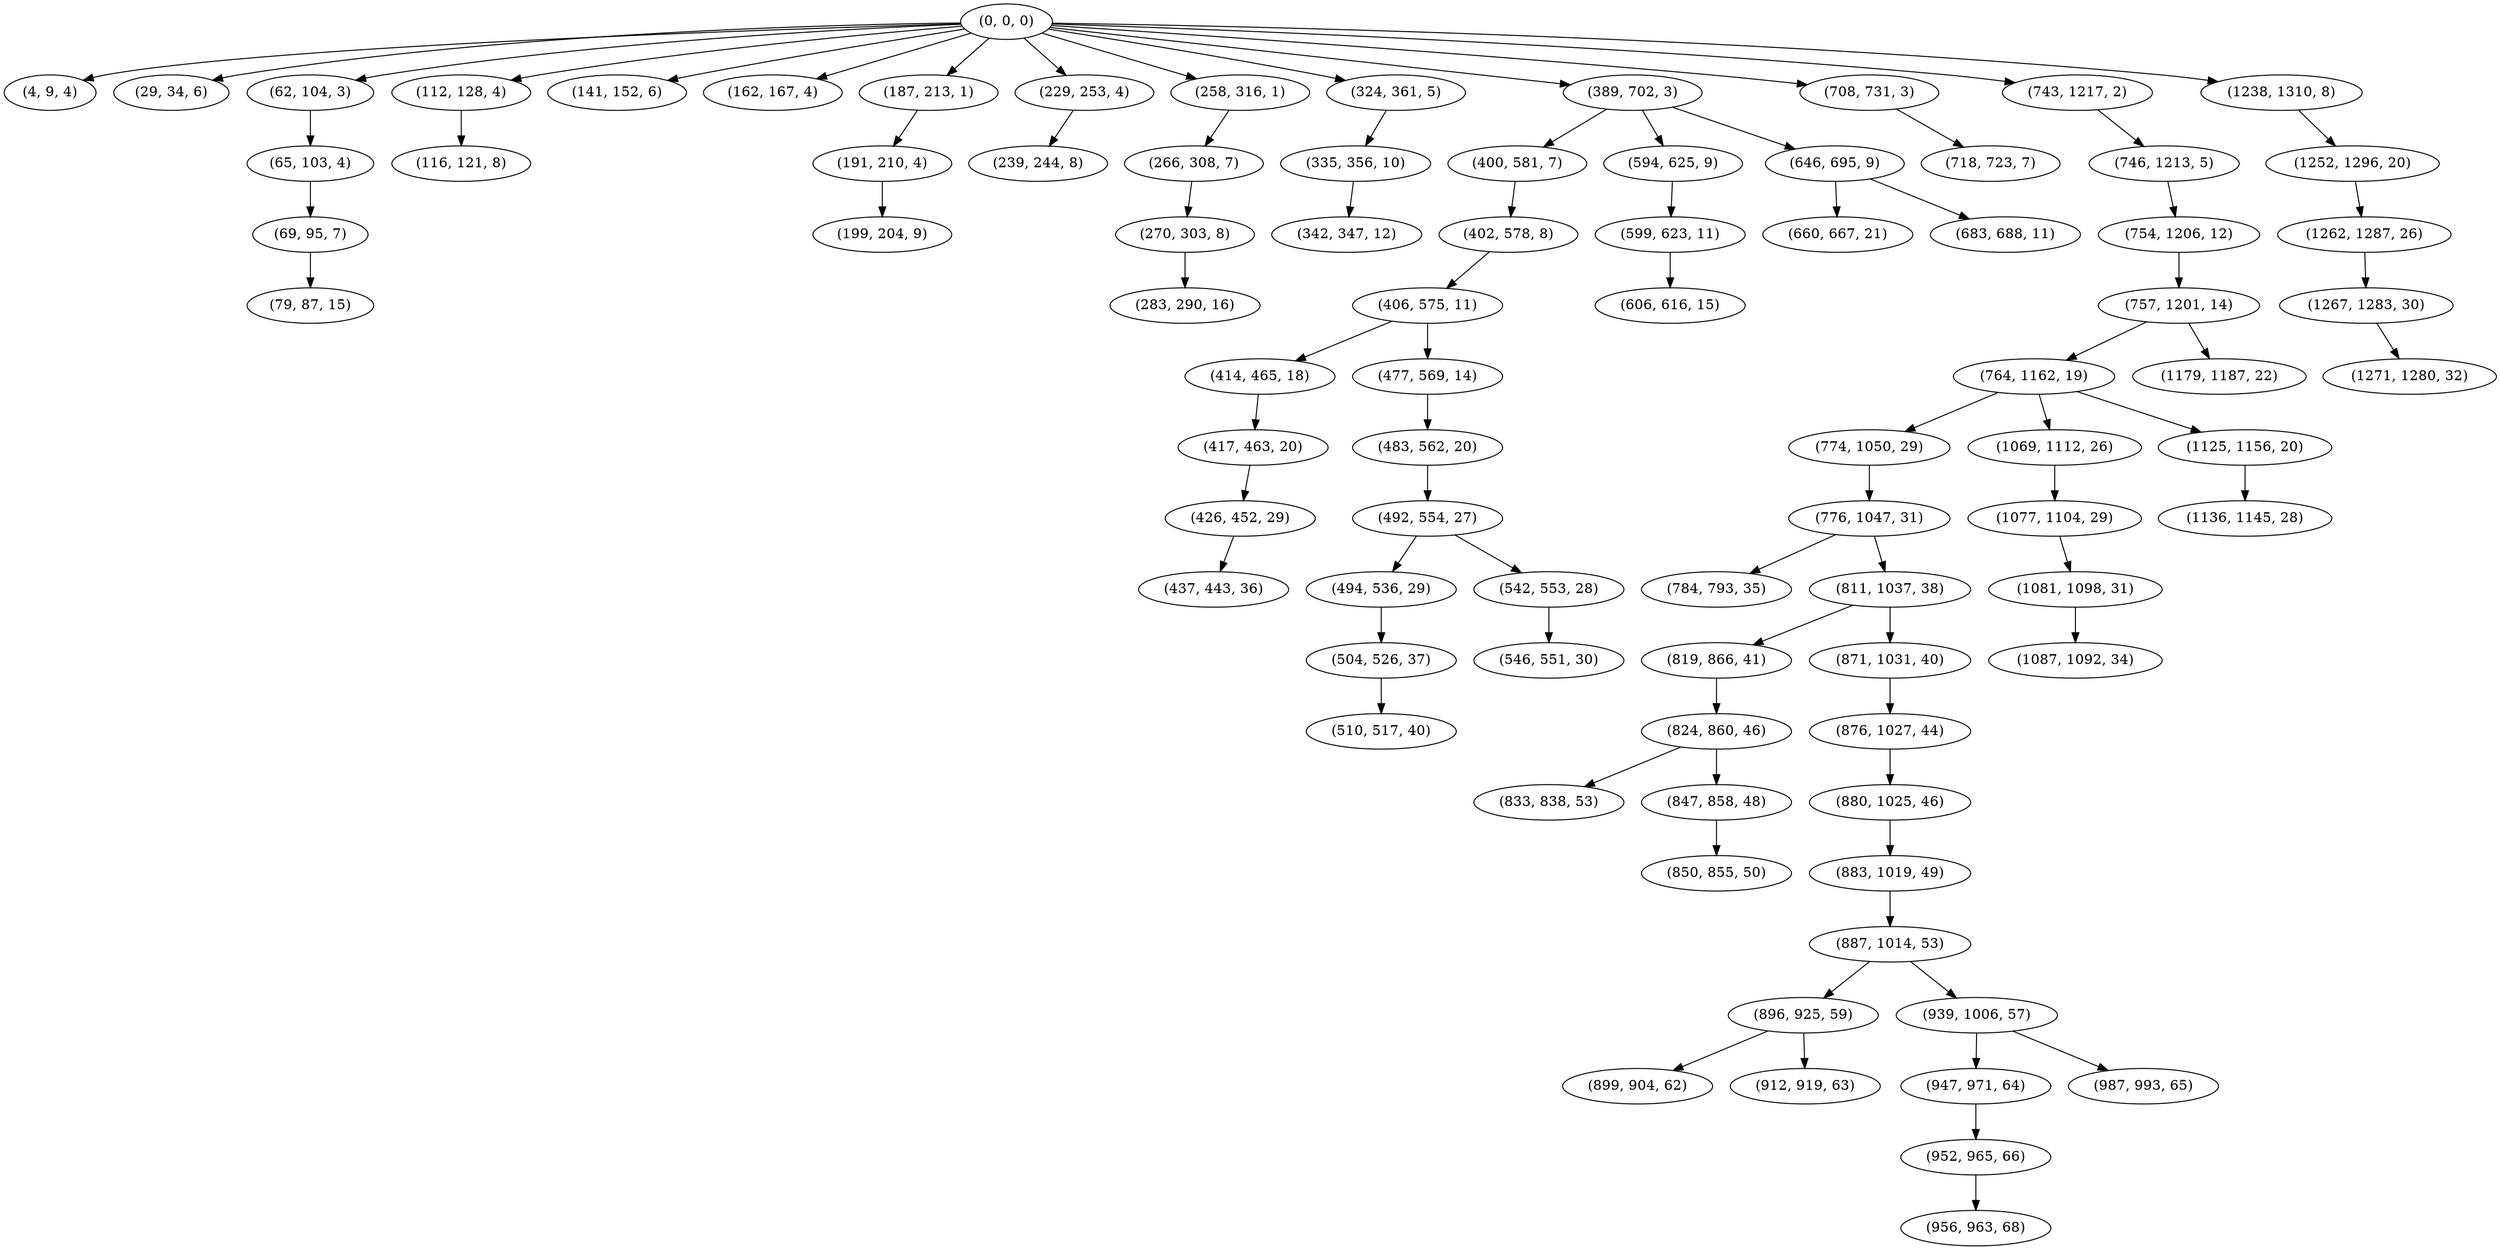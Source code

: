 digraph tree {
    "(0, 0, 0)";
    "(4, 9, 4)";
    "(29, 34, 6)";
    "(62, 104, 3)";
    "(65, 103, 4)";
    "(69, 95, 7)";
    "(79, 87, 15)";
    "(112, 128, 4)";
    "(116, 121, 8)";
    "(141, 152, 6)";
    "(162, 167, 4)";
    "(187, 213, 1)";
    "(191, 210, 4)";
    "(199, 204, 9)";
    "(229, 253, 4)";
    "(239, 244, 8)";
    "(258, 316, 1)";
    "(266, 308, 7)";
    "(270, 303, 8)";
    "(283, 290, 16)";
    "(324, 361, 5)";
    "(335, 356, 10)";
    "(342, 347, 12)";
    "(389, 702, 3)";
    "(400, 581, 7)";
    "(402, 578, 8)";
    "(406, 575, 11)";
    "(414, 465, 18)";
    "(417, 463, 20)";
    "(426, 452, 29)";
    "(437, 443, 36)";
    "(477, 569, 14)";
    "(483, 562, 20)";
    "(492, 554, 27)";
    "(494, 536, 29)";
    "(504, 526, 37)";
    "(510, 517, 40)";
    "(542, 553, 28)";
    "(546, 551, 30)";
    "(594, 625, 9)";
    "(599, 623, 11)";
    "(606, 616, 15)";
    "(646, 695, 9)";
    "(660, 667, 21)";
    "(683, 688, 11)";
    "(708, 731, 3)";
    "(718, 723, 7)";
    "(743, 1217, 2)";
    "(746, 1213, 5)";
    "(754, 1206, 12)";
    "(757, 1201, 14)";
    "(764, 1162, 19)";
    "(774, 1050, 29)";
    "(776, 1047, 31)";
    "(784, 793, 35)";
    "(811, 1037, 38)";
    "(819, 866, 41)";
    "(824, 860, 46)";
    "(833, 838, 53)";
    "(847, 858, 48)";
    "(850, 855, 50)";
    "(871, 1031, 40)";
    "(876, 1027, 44)";
    "(880, 1025, 46)";
    "(883, 1019, 49)";
    "(887, 1014, 53)";
    "(896, 925, 59)";
    "(899, 904, 62)";
    "(912, 919, 63)";
    "(939, 1006, 57)";
    "(947, 971, 64)";
    "(952, 965, 66)";
    "(956, 963, 68)";
    "(987, 993, 65)";
    "(1069, 1112, 26)";
    "(1077, 1104, 29)";
    "(1081, 1098, 31)";
    "(1087, 1092, 34)";
    "(1125, 1156, 20)";
    "(1136, 1145, 28)";
    "(1179, 1187, 22)";
    "(1238, 1310, 8)";
    "(1252, 1296, 20)";
    "(1262, 1287, 26)";
    "(1267, 1283, 30)";
    "(1271, 1280, 32)";
    "(0, 0, 0)" -> "(4, 9, 4)";
    "(0, 0, 0)" -> "(29, 34, 6)";
    "(0, 0, 0)" -> "(62, 104, 3)";
    "(0, 0, 0)" -> "(112, 128, 4)";
    "(0, 0, 0)" -> "(141, 152, 6)";
    "(0, 0, 0)" -> "(162, 167, 4)";
    "(0, 0, 0)" -> "(187, 213, 1)";
    "(0, 0, 0)" -> "(229, 253, 4)";
    "(0, 0, 0)" -> "(258, 316, 1)";
    "(0, 0, 0)" -> "(324, 361, 5)";
    "(0, 0, 0)" -> "(389, 702, 3)";
    "(0, 0, 0)" -> "(708, 731, 3)";
    "(0, 0, 0)" -> "(743, 1217, 2)";
    "(0, 0, 0)" -> "(1238, 1310, 8)";
    "(62, 104, 3)" -> "(65, 103, 4)";
    "(65, 103, 4)" -> "(69, 95, 7)";
    "(69, 95, 7)" -> "(79, 87, 15)";
    "(112, 128, 4)" -> "(116, 121, 8)";
    "(187, 213, 1)" -> "(191, 210, 4)";
    "(191, 210, 4)" -> "(199, 204, 9)";
    "(229, 253, 4)" -> "(239, 244, 8)";
    "(258, 316, 1)" -> "(266, 308, 7)";
    "(266, 308, 7)" -> "(270, 303, 8)";
    "(270, 303, 8)" -> "(283, 290, 16)";
    "(324, 361, 5)" -> "(335, 356, 10)";
    "(335, 356, 10)" -> "(342, 347, 12)";
    "(389, 702, 3)" -> "(400, 581, 7)";
    "(389, 702, 3)" -> "(594, 625, 9)";
    "(389, 702, 3)" -> "(646, 695, 9)";
    "(400, 581, 7)" -> "(402, 578, 8)";
    "(402, 578, 8)" -> "(406, 575, 11)";
    "(406, 575, 11)" -> "(414, 465, 18)";
    "(406, 575, 11)" -> "(477, 569, 14)";
    "(414, 465, 18)" -> "(417, 463, 20)";
    "(417, 463, 20)" -> "(426, 452, 29)";
    "(426, 452, 29)" -> "(437, 443, 36)";
    "(477, 569, 14)" -> "(483, 562, 20)";
    "(483, 562, 20)" -> "(492, 554, 27)";
    "(492, 554, 27)" -> "(494, 536, 29)";
    "(492, 554, 27)" -> "(542, 553, 28)";
    "(494, 536, 29)" -> "(504, 526, 37)";
    "(504, 526, 37)" -> "(510, 517, 40)";
    "(542, 553, 28)" -> "(546, 551, 30)";
    "(594, 625, 9)" -> "(599, 623, 11)";
    "(599, 623, 11)" -> "(606, 616, 15)";
    "(646, 695, 9)" -> "(660, 667, 21)";
    "(646, 695, 9)" -> "(683, 688, 11)";
    "(708, 731, 3)" -> "(718, 723, 7)";
    "(743, 1217, 2)" -> "(746, 1213, 5)";
    "(746, 1213, 5)" -> "(754, 1206, 12)";
    "(754, 1206, 12)" -> "(757, 1201, 14)";
    "(757, 1201, 14)" -> "(764, 1162, 19)";
    "(757, 1201, 14)" -> "(1179, 1187, 22)";
    "(764, 1162, 19)" -> "(774, 1050, 29)";
    "(764, 1162, 19)" -> "(1069, 1112, 26)";
    "(764, 1162, 19)" -> "(1125, 1156, 20)";
    "(774, 1050, 29)" -> "(776, 1047, 31)";
    "(776, 1047, 31)" -> "(784, 793, 35)";
    "(776, 1047, 31)" -> "(811, 1037, 38)";
    "(811, 1037, 38)" -> "(819, 866, 41)";
    "(811, 1037, 38)" -> "(871, 1031, 40)";
    "(819, 866, 41)" -> "(824, 860, 46)";
    "(824, 860, 46)" -> "(833, 838, 53)";
    "(824, 860, 46)" -> "(847, 858, 48)";
    "(847, 858, 48)" -> "(850, 855, 50)";
    "(871, 1031, 40)" -> "(876, 1027, 44)";
    "(876, 1027, 44)" -> "(880, 1025, 46)";
    "(880, 1025, 46)" -> "(883, 1019, 49)";
    "(883, 1019, 49)" -> "(887, 1014, 53)";
    "(887, 1014, 53)" -> "(896, 925, 59)";
    "(887, 1014, 53)" -> "(939, 1006, 57)";
    "(896, 925, 59)" -> "(899, 904, 62)";
    "(896, 925, 59)" -> "(912, 919, 63)";
    "(939, 1006, 57)" -> "(947, 971, 64)";
    "(939, 1006, 57)" -> "(987, 993, 65)";
    "(947, 971, 64)" -> "(952, 965, 66)";
    "(952, 965, 66)" -> "(956, 963, 68)";
    "(1069, 1112, 26)" -> "(1077, 1104, 29)";
    "(1077, 1104, 29)" -> "(1081, 1098, 31)";
    "(1081, 1098, 31)" -> "(1087, 1092, 34)";
    "(1125, 1156, 20)" -> "(1136, 1145, 28)";
    "(1238, 1310, 8)" -> "(1252, 1296, 20)";
    "(1252, 1296, 20)" -> "(1262, 1287, 26)";
    "(1262, 1287, 26)" -> "(1267, 1283, 30)";
    "(1267, 1283, 30)" -> "(1271, 1280, 32)";
}

